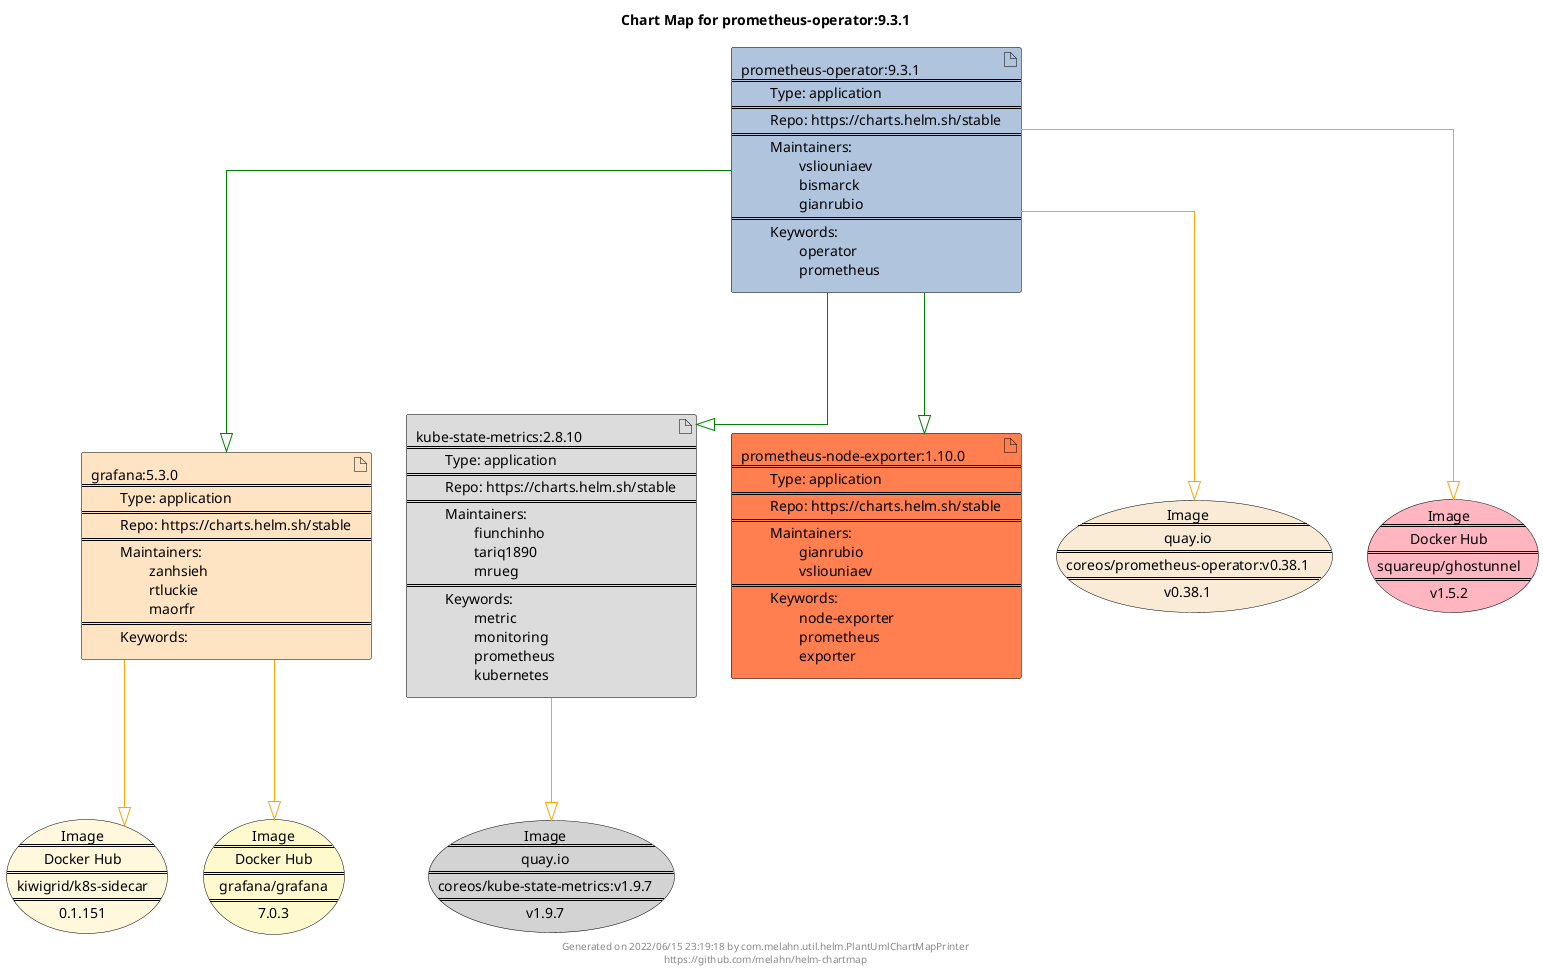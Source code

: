 @startuml
skinparam linetype ortho
skinparam backgroundColor white
skinparam usecaseBorderColor black
skinparam usecaseArrowColor LightSlateGray
skinparam artifactBorderColor black
skinparam artifactArrowColor LightSlateGray

title Chart Map for prometheus-operator:9.3.1

'There are 4 referenced Helm Charts
artifact "grafana:5.3.0\n====\n\tType: application\n====\n\tRepo: https://charts.helm.sh/stable\n====\n\tMaintainers: \n\t\tzanhsieh\n\t\trtluckie\n\t\tmaorfr\n====\n\tKeywords: " as grafana_5_3_0 #Bisque
artifact "kube-state-metrics:2.8.10\n====\n\tType: application\n====\n\tRepo: https://charts.helm.sh/stable\n====\n\tMaintainers: \n\t\tfiunchinho\n\t\ttariq1890\n\t\tmrueg\n====\n\tKeywords: \n\t\tmetric\n\t\tmonitoring\n\t\tprometheus\n\t\tkubernetes" as kube_state_metrics_2_8_10 #Gainsboro
artifact "prometheus-operator:9.3.1\n====\n\tType: application\n====\n\tRepo: https://charts.helm.sh/stable\n====\n\tMaintainers: \n\t\tvsliouniaev\n\t\tbismarck\n\t\tgianrubio\n====\n\tKeywords: \n\t\toperator\n\t\tprometheus" as prometheus_operator_9_3_1 #LightSteelBlue
artifact "prometheus-node-exporter:1.10.0\n====\n\tType: application\n====\n\tRepo: https://charts.helm.sh/stable\n====\n\tMaintainers: \n\t\tgianrubio\n\t\tvsliouniaev\n====\n\tKeywords: \n\t\tnode-exporter\n\t\tprometheus\n\t\texporter" as prometheus_node_exporter_1_10_0 #Coral

'There are 5 referenced Docker Images
usecase "Image\n====\nquay.io\n====\ncoreos/prometheus-operator:v0.38.1\n====\nv0.38.1" as quay_io_coreos_prometheus_operator_v0_38_1 #AntiqueWhite
usecase "Image\n====\nDocker Hub\n====\nkiwigrid/k8s-sidecar\n====\n0.1.151" as kiwigrid_k8s_sidecar_0_1_151 #Cornsilk
usecase "Image\n====\nquay.io\n====\ncoreos/kube-state-metrics:v1.9.7\n====\nv1.9.7" as quay_io_coreos_kube_state_metrics_v1_9_7 #LightGrey
usecase "Image\n====\nDocker Hub\n====\ngrafana/grafana\n====\n7.0.3" as grafana_grafana_7_0_3 #LemonChiffon
usecase "Image\n====\nDocker Hub\n====\nsquareup/ghostunnel\n====\nv1.5.2" as squareup_ghostunnel_v1_5_2 #LightPink

'Chart Dependencies
prometheus_operator_9_3_1--[#green]-|>kube_state_metrics_2_8_10
prometheus_operator_9_3_1--[#green]-|>prometheus_node_exporter_1_10_0
prometheus_operator_9_3_1--[#green]-|>grafana_5_3_0
grafana_5_3_0--[#orange]-|>kiwigrid_k8s_sidecar_0_1_151
grafana_5_3_0--[#orange]-|>grafana_grafana_7_0_3
kube_state_metrics_2_8_10--[#orange]-|>quay_io_coreos_kube_state_metrics_v1_9_7
prometheus_operator_9_3_1--[#orange]-|>squareup_ghostunnel_v1_5_2
prometheus_operator_9_3_1--[#orange]-|>quay_io_coreos_prometheus_operator_v0_38_1

center footer Generated on 2022/06/15 23:19:18 by com.melahn.util.helm.PlantUmlChartMapPrinter\nhttps://github.com/melahn/helm-chartmap
@enduml
